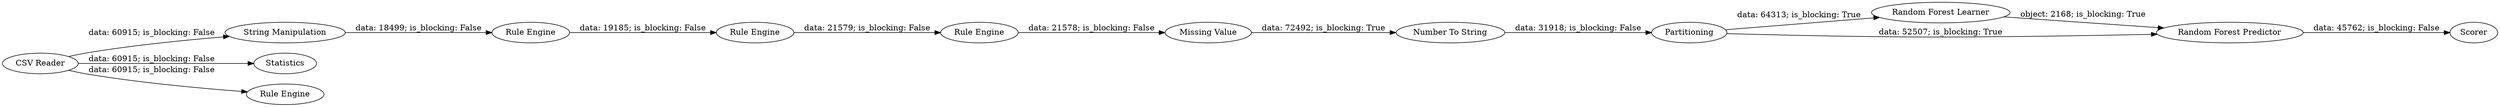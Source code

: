 digraph {
	"-8087537024622649754_12" [label="Rule Engine"]
	"-8087537024622649754_3" [label="Missing Value"]
	"-8087537024622649754_1" [label="CSV Reader"]
	"-8087537024622649754_6" [label="Random Forest Learner"]
	"-8087537024622649754_4" [label="Number To String"]
	"-8087537024622649754_7" [label="Random Forest Predictor"]
	"-8087537024622649754_11" [label="Rule Engine"]
	"-8087537024622649754_8" [label=Scorer]
	"-8087537024622649754_10" [label="String Manipulation"]
	"-8087537024622649754_2" [label=Statistics]
	"-8087537024622649754_13" [label="Rule Engine"]
	"-8087537024622649754_5" [label=Partitioning]
	"-8087537024622649754_9" [label="Rule Engine"]
	"-8087537024622649754_6" -> "-8087537024622649754_7" [label="object: 2168; is_blocking: True"]
	"-8087537024622649754_5" -> "-8087537024622649754_6" [label="data: 64313; is_blocking: True"]
	"-8087537024622649754_1" -> "-8087537024622649754_10" [label="data: 60915; is_blocking: False"]
	"-8087537024622649754_1" -> "-8087537024622649754_9" [label="data: 60915; is_blocking: False"]
	"-8087537024622649754_7" -> "-8087537024622649754_8" [label="data: 45762; is_blocking: False"]
	"-8087537024622649754_4" -> "-8087537024622649754_5" [label="data: 31918; is_blocking: False"]
	"-8087537024622649754_1" -> "-8087537024622649754_2" [label="data: 60915; is_blocking: False"]
	"-8087537024622649754_5" -> "-8087537024622649754_7" [label="data: 52507; is_blocking: True"]
	"-8087537024622649754_3" -> "-8087537024622649754_4" [label="data: 72492; is_blocking: True"]
	"-8087537024622649754_11" -> "-8087537024622649754_12" [label="data: 19185; is_blocking: False"]
	"-8087537024622649754_12" -> "-8087537024622649754_13" [label="data: 21579; is_blocking: False"]
	"-8087537024622649754_10" -> "-8087537024622649754_11" [label="data: 18499; is_blocking: False"]
	"-8087537024622649754_13" -> "-8087537024622649754_3" [label="data: 21578; is_blocking: False"]
	rankdir=LR
}
